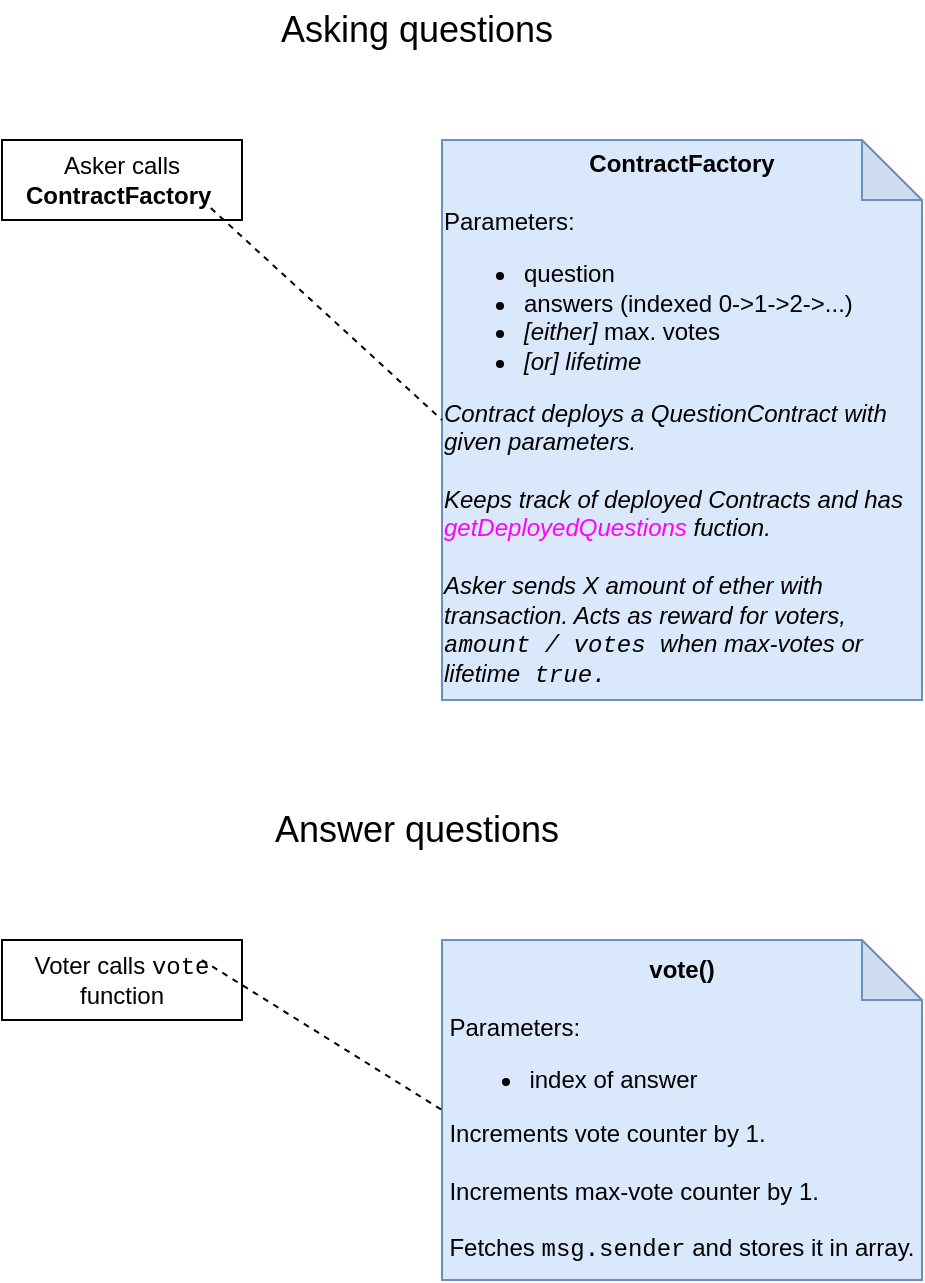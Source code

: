 <mxfile version="12.6.4" type="device"><diagram id="zq_uHWmU4pgf0685uZKu" name="Page-1"><mxGraphModel dx="786" dy="1135" grid="1" gridSize="10" guides="1" tooltips="1" connect="1" arrows="1" fold="1" page="1" pageScale="1" pageWidth="827" pageHeight="1169" math="0" shadow="0"><root><mxCell id="0"/><mxCell id="1" parent="0"/><mxCell id="axbNHjLb5EIhfyhLLtoF-1" value="Asker calls &lt;b&gt;ContractFactory&lt;/b&gt;&amp;nbsp;" style="rounded=0;whiteSpace=wrap;html=1;" vertex="1" parent="1"><mxGeometry x="180" y="200" width="120" height="40" as="geometry"/></mxCell><mxCell id="axbNHjLb5EIhfyhLLtoF-2" value="&lt;font style=&quot;font-size: 18px&quot;&gt;Asking questions&lt;/font&gt;" style="text;html=1;strokeColor=none;fillColor=none;align=center;verticalAlign=middle;whiteSpace=wrap;rounded=0;" vertex="1" parent="1"><mxGeometry x="205" y="130" width="365" height="30" as="geometry"/></mxCell><mxCell id="axbNHjLb5EIhfyhLLtoF-7" value="&lt;b&gt;ContractFactory&lt;/b&gt;&lt;br&gt;&lt;br&gt;&lt;div style=&quot;text-align: left&quot;&gt;&lt;span&gt;Parameters:&lt;/span&gt;&lt;/div&gt;&lt;ul&gt;&lt;li style=&quot;text-align: left&quot;&gt;question&lt;/li&gt;&lt;li style=&quot;text-align: left&quot;&gt;answers (indexed 0-&amp;gt;1-&amp;gt;2-&amp;gt;...)&lt;/li&gt;&lt;li style=&quot;text-align: left&quot;&gt;&lt;i&gt;[either]&lt;/i&gt;&amp;nbsp;max. votes&lt;/li&gt;&lt;li style=&quot;text-align: left&quot;&gt;&lt;i&gt;[or] lifetime&lt;/i&gt;&lt;br&gt;&lt;/li&gt;&lt;/ul&gt;&lt;div style=&quot;text-align: left&quot;&gt;&lt;i&gt;Contract deploys a QuestionContract with given parameters.&lt;/i&gt;&lt;/div&gt;&lt;div style=&quot;text-align: left&quot;&gt;&lt;i&gt;&lt;br&gt;&lt;/i&gt;&lt;/div&gt;&lt;div style=&quot;text-align: left&quot;&gt;&lt;i&gt;Keeps track of deployed Contracts and has &lt;font color=&quot;#ff00ff&quot;&gt;getDeployedQuestions&amp;nbsp;&lt;/font&gt;fuction.&lt;/i&gt;&lt;/div&gt;&lt;div style=&quot;text-align: left&quot;&gt;&lt;i&gt;&lt;br&gt;&lt;/i&gt;&lt;/div&gt;&lt;div style=&quot;text-align: left&quot;&gt;&lt;i&gt;Asker sends X amount of ether with transaction. Acts as reward for voters, &lt;font face=&quot;Courier New&quot;&gt;amount / votes &lt;/font&gt;when max-votes or lifetime&lt;font face=&quot;Courier New&quot;&gt; true.&lt;/font&gt;&lt;/i&gt;&lt;/div&gt;" style="shape=note;whiteSpace=wrap;html=1;backgroundOutline=1;darkOpacity=0.05;align=center;fillColor=#dae8fc;strokeColor=#6c8ebf;" vertex="1" parent="1"><mxGeometry x="400" y="200" width="240" height="280" as="geometry"/></mxCell><mxCell id="axbNHjLb5EIhfyhLLtoF-9" value="" style="endArrow=none;dashed=1;html=1;entryX=0;entryY=0.5;entryDx=0;entryDy=0;entryPerimeter=0;" edge="1" parent="1" target="axbNHjLb5EIhfyhLLtoF-7"><mxGeometry width="50" height="50" relative="1" as="geometry"><mxPoint x="280" y="230" as="sourcePoint"/><mxPoint x="330" y="180" as="targetPoint"/></mxGeometry></mxCell><mxCell id="axbNHjLb5EIhfyhLLtoF-11" value="&lt;font style=&quot;font-size: 18px&quot;&gt;Answer questions&lt;/font&gt;" style="text;html=1;strokeColor=none;fillColor=none;align=center;verticalAlign=middle;whiteSpace=wrap;rounded=0;" vertex="1" parent="1"><mxGeometry x="205" y="530" width="365" height="30" as="geometry"/></mxCell><mxCell id="axbNHjLb5EIhfyhLLtoF-15" value="Voter calls &lt;font face=&quot;Courier New&quot;&gt;vote &lt;/font&gt;function" style="rounded=0;whiteSpace=wrap;html=1;" vertex="1" parent="1"><mxGeometry x="180" y="600" width="120" height="40" as="geometry"/></mxCell><mxCell id="axbNHjLb5EIhfyhLLtoF-16" value="&lt;b&gt;vote()&lt;/b&gt;&lt;br&gt;&lt;div style=&quot;text-align: justify&quot;&gt;&lt;br&gt;&lt;/div&gt;&lt;div style=&quot;text-align: left&quot;&gt;Parameters:&lt;/div&gt;&lt;div style=&quot;text-align: left&quot;&gt;&lt;ul&gt;&lt;li&gt;index of answer&lt;/li&gt;&lt;/ul&gt;&lt;div&gt;Increments vote counter by 1.&lt;/div&gt;&lt;div&gt;&lt;br&gt;&lt;/div&gt;&lt;div&gt;Increments max-vote counter by 1.&lt;/div&gt;&lt;div&gt;&lt;br&gt;&lt;/div&gt;&lt;div&gt;Fetches &lt;font face=&quot;Courier New&quot;&gt;msg.sender&lt;/font&gt; and stores it in array.&lt;/div&gt;&lt;/div&gt;" style="shape=note;whiteSpace=wrap;html=1;backgroundOutline=1;darkOpacity=0.05;align=center;fillColor=#dae8fc;strokeColor=#6c8ebf;" vertex="1" parent="1"><mxGeometry x="400" y="600" width="240" height="170" as="geometry"/></mxCell><mxCell id="axbNHjLb5EIhfyhLLtoF-17" value="" style="endArrow=none;dashed=1;html=1;entryX=0;entryY=0.5;entryDx=0;entryDy=0;entryPerimeter=0;" edge="1" parent="1" target="axbNHjLb5EIhfyhLLtoF-16"><mxGeometry width="50" height="50" relative="1" as="geometry"><mxPoint x="280" y="610" as="sourcePoint"/><mxPoint x="330" y="560" as="targetPoint"/></mxGeometry></mxCell></root></mxGraphModel></diagram></mxfile>